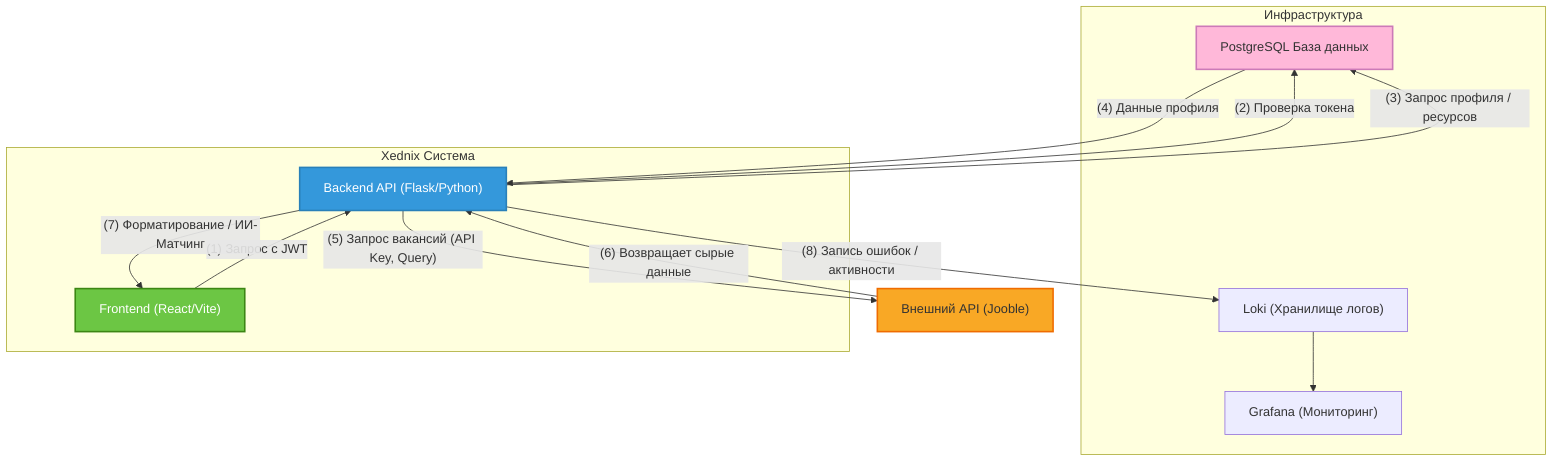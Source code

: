 graph TD
    subgraph Инфраструктура
        DB["PostgreSQL База данных"]
        Loki["Loki (Хранилище логов)"]
        Grafana["Grafana (Мониторинг)"]
    end

    subgraph Xednix Система
        A["Frontend (React/Vite)"]
        B["Backend API (Flask/Python)"]
    end

    E["Внешний API (Jooble)"]

    direction LR

    A -- (1) Запрос с JWT --> B
    B -- (2) Проверка токена --> DB
    B -- (3) Запрос профиля / ресурсов --> DB
    DB -- (4) Данные профиля --> B
    B -- (5) Запрос вакансий (API Key, Query) --> E
    E -- (6) Возвращает сырые данные --> B
    B -- (7) Форматирование / ИИ-Матчинг --> A
    B -- (8) Запись ошибок / активности --> Loki
    Loki --> Grafana

    style A fill:#6CC644,stroke:#3C8614,stroke-width:2px,color:#fff
    style B fill:#3498DB,stroke:#2980B9,stroke-width:2px,color:#fff
    style E fill:#F9A825,stroke:#EF6C00,stroke-width:2px,color:#333
    style DB fill:#FFB8D9,stroke:#CC7AB8,stroke-width:2px,color:#333